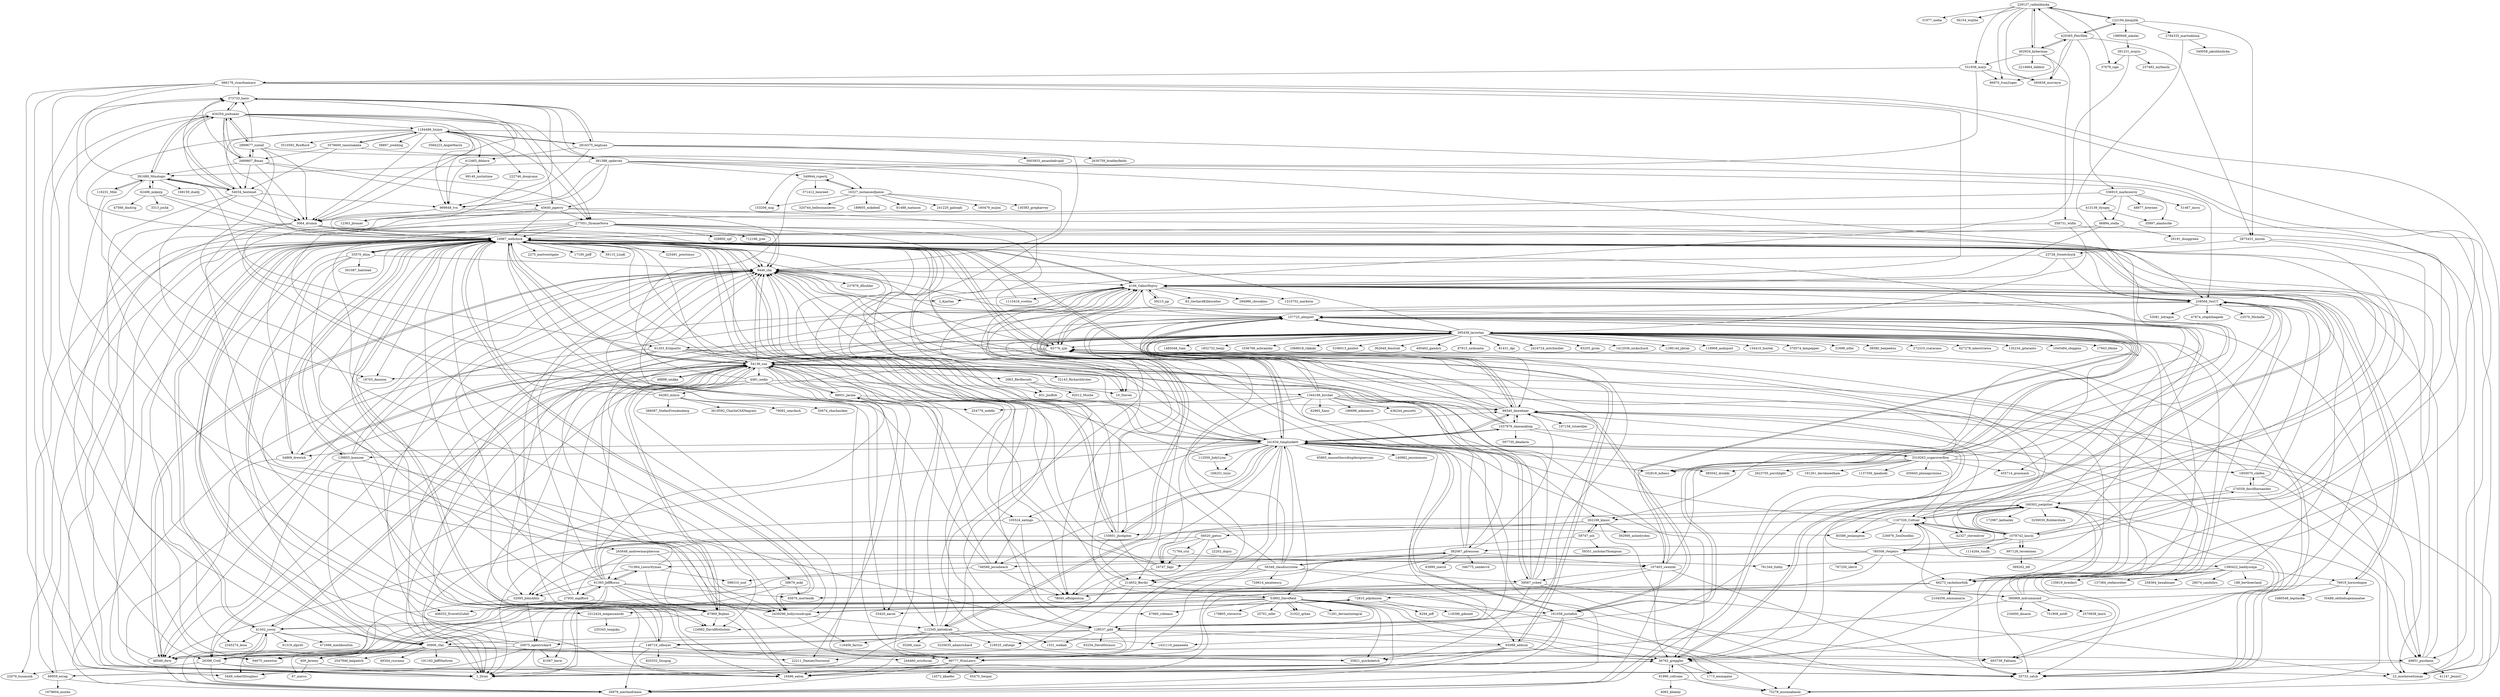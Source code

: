digraph G {
	"229127_radimklaska" -> "31977_meba";
	"229127_radimklaska" -> "56154_wojtha";
	"229127_radimklaska" -> "37679_sign";
	"229127_radimklaska" -> "595658_murrayw";
	"229127_radimklaska" -> "86970_IvanZugec";
	"229127_radimklaska" -> "551936_marji";
	"551936_marji" -> "86970_IvanZugec";
	"551936_marji" -> "153206_mig";
	"551936_marji" -> "595658_murrayw";
	"551936_marji" -> "666176_ricardoamaro";
	"666176_ricardoamaro" -> "1_Dries";
	"666176_ricardoamaro" -> "24967_webchick";
	"24967_webchick" -> "5449_robertDouglass";
	"24967_webchick" -> "9446_chx";
	"9446_chx" -> "4166_GáborHojtsy";
	"4166_GáborHojtsy" -> "59215_pp";
	"59215_pp" -> "4166_GáborHojtsy";
	"4166_GáborHojtsy" -> "258568_YesCT";
	"258568_YesCT" -> "53081_bdragon";
	"258568_YesCT" -> "47874_stephthegeek";
	"258568_YesCT" -> "23570_Michelle";
	"258568_YesCT" -> "36762_greggles";
	"258568_YesCT" -> "65776_xjm";
	"258568_YesCT" -> "4166_GáborHojtsy";
	"258568_YesCT" -> "24967_webchick";
	"258568_YesCT" -> "157725_alexpott";
	"4166_GáborHojtsy" -> "1_Dries";
	"4166_GáborHojtsy" -> "2_Kjartan";
	"4166_GáborHojtsy" -> "10_Steven";
	"4166_GáborHojtsy" -> "23_mosheweitzman";
	"4166_GáborHojtsy" -> "83_GerhardKillesreiter";
	"4166_GáborHojtsy" -> "24967_webchick";
	"4166_GáborHojtsy" -> "1115416_svettes";
	"1115416_svettes" -> "24967_webchick";
	"4166_GáborHojtsy" -> "294986_cbrookins";
	"4166_GáborHojtsy" -> "65776_xjm";
	"65776_xjm" -> "35733_catch";
	"65776_xjm" -> "9446_chx";
	"65776_xjm" -> "124982_DavidRothstein";
	"65776_xjm" -> "1_Dries";
	"65776_xjm" -> "4166_GáborHojtsy";
	"65776_xjm" -> "54136_sun";
	"65776_xjm" -> "24967_webchick";
	"4166_GáborHojtsy" -> "157725_alexpott";
	"157725_alexpott" -> "54136_sun";
	"157725_alexpott" -> "128537_gdd";
	"157725_alexpott" -> "107403_swentel";
	"157725_alexpott" -> "9446_chx";
	"157725_alexpott" -> "99340_dawehner";
	"157725_alexpott" -> "161058_justafish";
	"157725_alexpott" -> "35733_catch";
	"157725_alexpott" -> "395439_larowlan";
	"4166_GáborHojtsy" -> "76919_horncologne";
	"76919_horncologne" -> "5449_robertDouglass";
	"76919_horncologne" -> "35488_ohthehugemanatee";
	"76919_horncologne" -> "4166_GáborHojtsy";
	"76919_horncologne" -> "2480548_legolasbo";
	"4166_GáborHojtsy" -> "124982_DavidRothstein";
	"4166_GáborHojtsy" -> "87969_Bojhan";
	"87969_Bojhan" -> "54136_sun";
	"87969_Bojhan" -> "24967_webchick";
	"87969_Bojhan" -> "35733_catch";
	"87969_Bojhan" -> "41502_yoroy";
	"87969_Bojhan" -> "124982_DavidRothstein";
	"87969_Bojhan" -> "9446_chx";
	"4166_GáborHojtsy" -> "1315752_markwin";
	"4166_GáborHojtsy" -> "78040_effulgentsia";
	"4166_GáborHojtsy" -> "455714_grasmash";
	"9446_chx" -> "1_Dries";
	"9446_chx" -> "10_Steven";
	"9446_chx" -> "2_Kjartan";
	"9446_chx" -> "237876_dlhubler";
	"9446_chx" -> "46549_dww";
	"46549_dww" -> "9446_chx";
	"46549_dww" -> "24967_webchick";
	"46549_dww" -> "26979_merlinofchaos";
	"46549_dww" -> "41502_yoroy";
	"41502_yoroy" -> "54136_sun";
	"41502_yoroy" -> "91319_alpritt";
	"41502_yoroy" -> "24967_webchick";
	"41502_yoroy" -> "46549_dww";
	"41502_yoroy" -> "26979_merlinofchaos";
	"41502_yoroy" -> "2345274_leisa";
	"41502_yoroy" -> "471666_markboulton";
	"41502_yoroy" -> "35733_catch";
	"24967_webchick" -> "10_Steven";
	"24967_webchick" -> "1_Dries";
	"24967_webchick" -> "4166_GáborHojtsy";
	"24967_webchick" -> "18703_Amazon";
	"24967_webchick" -> "23_mosheweitzman";
	"24967_webchick" -> "22079_hunmonk";
	"24967_webchick" -> "35821_quicksketch";
	"24967_webchick" -> "2275_mattwestgate";
	"24967_webchick" -> "17190_jjeff";
	"24967_webchick" -> "59115_LizaK";
	"24967_webchick" -> "65088_addsun";
	"65088_addsun" -> "24967_webchick";
	"65088_addsun" -> "26979_merlinofchaos";
	"65088_addsun" -> "35821_quicksketch";
	"65088_addsun" -> "16496_eaton";
	"65088_addsun" -> "36762_greggles";
	"36762_greggles" -> "1773_emmajane";
	"36762_greggles" -> "91990_coltrane";
	"91990_coltrane" -> "36762_greggles";
	"91990_coltrane" -> "4063_kbahey";
	"91990_coltrane" -> "75278_msonnabaum";
	"36762_greggles" -> "5449_robertDouglass";
	"36762_greggles" -> "1_Dries";
	"36762_greggles" -> "69959_ezrag";
	"69959_ezrag" -> "36762_greggles";
	"69959_ezrag" -> "26979_merlinofchaos";
	"69959_ezrag" -> "1678604_moshe";
	"69959_ezrag" -> "24967_webchick";
	"36762_greggles" -> "23_mosheweitzman";
	"36762_greggles" -> "75278_msonnabaum";
	"36762_greggles" -> "24967_webchick";
	"65088_addsun" -> "46549_dww";
	"24967_webchick" -> "54136_sun";
	"54136_sun" -> "48898_smkka";
	"48898_smkka" -> "54136_sun";
	"48898_smkka" -> "26398_Crell";
	"26398_Crell" -> "26979_merlinofchaos";
	"26398_Crell" -> "1_Dries";
	"26398_Crell" -> "16496_eaton";
	"26398_Crell" -> "22079_hunmonk";
	"54136_sun" -> "10_Steven";
	"54136_sun" -> "1_Dries";
	"54136_sun" -> "22211_DamienTournoud";
	"54136_sun" -> "32143_RichardArcher";
	"54136_sun" -> "46549_dww";
	"54136_sun" -> "35733_catch";
	"54136_sun" -> "87969_Bojhan";
	"54136_sun" -> "41502_yoroy";
	"54136_sun" -> "24967_webchick";
	"54136_sun" -> "9446_chx";
	"54136_sun" -> "39567_yched";
	"39567_yched" -> "23_mosheweitzman";
	"39567_yched" -> "9446_chx";
	"39567_yched" -> "24967_webchick";
	"39567_yched" -> "54136_sun";
	"39567_yched" -> "35733_catch";
	"39567_yched" -> "35821_quicksketch";
	"39567_yched" -> "16496_eaton";
	"39567_yched" -> "78040_effulgentsia";
	"39567_yched" -> "65776_xjm";
	"54136_sun" -> "88931_Jacine";
	"88931_Jacine" -> "54136_sun";
	"88931_Jacine" -> "99340_dawehner";
	"99340_dawehner" -> "26979_merlinofchaos";
	"99340_dawehner" -> "241634_timplunkett";
	"99340_dawehner" -> "9446_chx";
	"99340_dawehner" -> "24967_webchick";
	"99340_dawehner" -> "1037976_damiankloip";
	"99340_dawehner" -> "65776_xjm";
	"99340_dawehner" -> "157725_alexpott";
	"99340_dawehner" -> "35733_catch";
	"99340_dawehner" -> "49851_pwolanin";
	"99340_dawehner" -> "107158_tstoeckler";
	"99340_dawehner" -> "157725_alexpott";
	"99340_dawehner" -> "161058_justafish";
	"88931_Jacine" -> "78040_effulgentsia";
	"88931_Jacine" -> "24967_webchick";
	"54136_sun" -> "18703_Amazon";
	"54136_sun" -> "4481_nedjo";
	"4481_nedjo" -> "64383_mlncn";
	"64383_mlncn" -> "9446_chx";
	"64383_mlncn" -> "24967_webchick";
	"64383_mlncn" -> "50674_chachasikes";
	"64383_mlncn" -> "386087_StefanFreudenberg";
	"64383_mlncn" -> "3619592_CharlieChXNegyesi";
	"64383_mlncn" -> "79082_ceardach";
	"4481_nedjo" -> "112345_kattekrab";
	"112345_kattekrab" -> "24967_webchick";
	"112345_kattekrab" -> "118406_farriss";
	"112345_kattekrab" -> "35266_sime";
	"112345_kattekrab" -> "65776_xjm";
	"112345_kattekrab" -> "218525_cafuego";
	"112345_kattekrab" -> "395439_larowlan";
	"112345_kattekrab" -> "3235635_adamrichard";
	"112345_kattekrab" -> "1431110_pameeela";
	"112345_kattekrab" -> "1_Dries";
	"4481_nedjo" -> "9446_chx";
	"4481_nedjo" -> "409_Jeremy";
	"409_Jeremy" -> "67_marco";
	"409_Jeremy" -> "1_Dries";
	"4481_nedjo" -> "1344166_bircher";
	"1344166_bircher" -> "186696_ademarco";
	"1344166_bircher" -> "436244_pescetti";
	"1344166_bircher" -> "157725_alexpott";
	"1344166_bircher" -> "99340_dawehner";
	"1344166_bircher" -> "382067_pfrenssen";
	"1344166_bircher" -> "62965_Xano";
	"1344166_bircher" -> "65776_xjm";
	"1344166_bircher" -> "16747_fago";
	"1344166_bircher" -> "262198_klausi";
	"1344166_bircher" -> "23_mosheweitzman";
	"1344166_bircher" -> "254778_webflo";
	"54136_sun" -> "34869_drewish";
	"34869_drewish" -> "24967_webchick";
	"34869_drewish" -> "46549_dww";
	"34869_drewish" -> "9446_chx";
	"34869_drewish" -> "54136_sun";
	"54136_sun" -> "33420_aaron";
	"54136_sun" -> "2663_BèrKessels";
	"2663_BèrKessels" -> "831_JonBob";
	"2663_BèrKessels" -> "92012_Moshe";
	"2663_BèrKessels" -> "10_Steven";
	"24967_webchick" -> "124982_DavidRothstein";
	"24967_webchick" -> "35733_catch";
	"24967_webchick" -> "139855_ksenzee";
	"139855_ksenzee" -> "24967_webchick";
	"139855_ksenzee" -> "9446_chx";
	"139855_ksenzee" -> "46549_dww";
	"139855_ksenzee" -> "1_Dries";
	"139855_ksenzee" -> "4166_GáborHojtsy";
	"139855_ksenzee" -> "124982_DavidRothstein";
	"139855_ksenzee" -> "128537_gdd";
	"128537_gdd" -> "24967_webchick";
	"128537_gdd" -> "16496_eaton";
	"128537_gdd" -> "65776_xjm";
	"128537_gdd" -> "20975_agentrickard";
	"20975_agentrickard" -> "46549_dww";
	"20975_agentrickard" -> "1_Dries";
	"20975_agentrickard" -> "16496_eaton";
	"20975_agentrickard" -> "9446_chx";
	"20975_agentrickard" -> "5449_robertDouglass";
	"20975_agentrickard" -> "24967_webchick";
	"20975_agentrickard" -> "81067_becw";
	"128537_gdd" -> "30906_rfay";
	"30906_rfay" -> "24967_webchick";
	"30906_rfay" -> "49851_pwolanin";
	"30906_rfay" -> "49344_rszrama";
	"30906_rfay" -> "22211_DamienTournoud";
	"30906_rfay" -> "409_Jeremy";
	"30906_rfay" -> "693738_Fabianx";
	"30906_rfay" -> "191182_JeffSheltren";
	"30906_rfay" -> "94675_nnewton";
	"30906_rfay" -> "67_marco";
	"30906_rfay" -> "2547946_kalpaitch";
	"128537_gdd" -> "36762_greggles";
	"128537_gdd" -> "1531_walkah";
	"128537_gdd" -> "65088_addsun";
	"128537_gdd" -> "93254_DavidStrauss";
	"128537_gdd" -> "146719_sdboyer";
	"146719_sdboyer" -> "26979_merlinofchaos";
	"146719_sdboyer" -> "26398_Crell";
	"146719_sdboyer" -> "24967_webchick";
	"146719_sdboyer" -> "54136_sun";
	"146719_sdboyer" -> "820332_Snugug";
	"146719_sdboyer" -> "244460_ericduran";
	"146719_sdboyer" -> "99777_WimLeers";
	"146719_sdboyer" -> "94675_nnewton";
	"24967_webchick" -> "87969_Bojhan";
	"24967_webchick" -> "41502_yoroy";
	"24967_webchick" -> "2345274_leisa";
	"24967_webchick" -> "406552_EverettZufelt";
	"24967_webchick" -> "78040_effulgentsia";
	"24967_webchick" -> "30906_rfay";
	"24967_webchick" -> "36762_greggles";
	"24967_webchick" -> "65776_xjm";
	"24967_webchick" -> "33570_eliza";
	"33570_eliza" -> "34869_drewish";
	"33570_eliza" -> "24967_webchick";
	"33570_eliza" -> "301087_halstead";
	"33570_eliza" -> "146719_sdboyer";
	"33570_eliza" -> "30906_rfay";
	"33570_eliza" -> "9446_chx";
	"24967_webchick" -> "2439296_hollyrossdrupal";
	"2439296_hollyrossdrupal" -> "24967_webchick";
	"2439296_hollyrossdrupal" -> "258568_YesCT";
	"2439296_hollyrossdrupal" -> "118406_farriss";
	"2439296_hollyrossdrupal" -> "72810_pdjohnson";
	"72810_pdjohnson" -> "2439296_hollyrossdrupal";
	"72810_pdjohnson" -> "1012424_megansanicki";
	"1012424_megansanicki" -> "235345_tengoku";
	"72810_pdjohnson" -> "118398_gdemet";
	"72810_pdjohnson" -> "8294_jeff";
	"2439296_hollyrossdrupal" -> "112345_kattekrab";
	"24967_webchick" -> "155601_jhodgdon";
	"155601_jhodgdon" -> "24967_webchick";
	"155601_jhodgdon" -> "241634_timplunkett";
	"241634_timplunkett" -> "34869_drewish";
	"241634_timplunkett" -> "65865_masonthecodingdesignercom";
	"241634_timplunkett" -> "112500_JodyLynn";
	"112500_JodyLynn" -> "168251_tizzo";
	"112500_JodyLynn" -> "54136_sun";
	"241634_timplunkett" -> "168251_tizzo";
	"241634_timplunkett" -> "53892_DaveReid";
	"53892_DaveReid" -> "20975_agentrickard";
	"53892_DaveReid" -> "67660_robeano";
	"53892_DaveReid" -> "179805_stevector";
	"53892_DaveReid" -> "81067_becw";
	"53892_DaveReid" -> "128537_gdd";
	"53892_DaveReid" -> "24967_webchick";
	"53892_DaveReid" -> "25701_mfer";
	"53892_DaveReid" -> "16496_eaton";
	"53892_DaveReid" -> "33420_aaron";
	"53892_DaveReid" -> "36762_greggles";
	"53892_DaveReid" -> "30906_rfay";
	"53892_DaveReid" -> "35821_quicksketch";
	"53892_DaveReid" -> "1773_emmajane";
	"53892_DaveReid" -> "31022_qrban";
	"53892_DaveReid" -> "71291_deviantintegral";
	"53892_DaveReid" -> "1_Dries";
	"53892_DaveReid" -> "161058_justafish";
	"53892_DaveReid" -> "31022_qrban";
	"241634_timplunkett" -> "9446_chx";
	"241634_timplunkett" -> "24967_webchick";
	"241634_timplunkett" -> "26979_merlinofchaos";
	"241634_timplunkett" -> "140882_jensimmons";
	"241634_timplunkett" -> "748566_jessebeach";
	"748566_jessebeach" -> "88931_Jacine";
	"748566_jessebeach" -> "24967_webchick";
	"748566_jessebeach" -> "78040_effulgentsia";
	"748566_jessebeach" -> "598310_nod";
	"241634_timplunkett" -> "128537_gdd";
	"241634_timplunkett" -> "155601_jhodgdon";
	"241634_timplunkett" -> "54136_sun";
	"241634_timplunkett" -> "139855_ksenzee";
	"241634_timplunkett" -> "99340_dawehner";
	"241634_timplunkett" -> "65776_xjm";
	"241634_timplunkett" -> "1037976_damiankloip";
	"1037976_damiankloip" -> "26979_merlinofchaos";
	"1037976_damiankloip" -> "9446_chx";
	"1037976_damiankloip" -> "99340_dawehner";
	"1037976_damiankloip" -> "54136_sun";
	"1037976_damiankloip" -> "35733_catch";
	"1037976_damiankloip" -> "157725_alexpott";
	"1037976_damiankloip" -> "241634_timplunkett";
	"1037976_damiankloip" -> "597730_deadarm";
	"241634_timplunkett" -> "36762_greggles";
	"241634_timplunkett" -> "78040_effulgentsia";
	"241634_timplunkett" -> "99777_WimLeers";
	"99777_WimLeers" -> "9446_chx";
	"99777_WimLeers" -> "26979_merlinofchaos";
	"99777_WimLeers" -> "65470_Senpai";
	"99777_WimLeers" -> "14572_kkaefer";
	"99777_WimLeers" -> "54136_sun";
	"99777_WimLeers" -> "1_Dries";
	"99777_WimLeers" -> "16496_eaton";
	"241634_timplunkett" -> "75278_msonnabaum";
	"241634_timplunkett" -> "214652_Berdir";
	"214652_Berdir" -> "9446_chx";
	"214652_Berdir" -> "26398_Crell";
	"214652_Berdir" -> "35733_catch";
	"214652_Berdir" -> "22211_DamienTournoud";
	"214652_Berdir" -> "53892_DaveReid";
	"241634_timplunkett" -> "4166_GáborHojtsy";
	"241634_timplunkett" -> "395439_larowlan";
	"395439_larowlan" -> "2416724_mitchmiller";
	"395439_larowlan" -> "83205_grom";
	"395439_larowlan" -> "1412036_nickschuch";
	"395439_larowlan" -> "1198144_jibran";
	"395439_larowlan" -> "118908_andypost";
	"395439_larowlan" -> "214652_Berdir";
	"395439_larowlan" -> "241634_timplunkett";
	"395439_larowlan" -> "99340_dawehner";
	"395439_larowlan" -> "157725_alexpott";
	"395439_larowlan" -> "112345_kattekrab";
	"395439_larowlan" -> "54136_sun";
	"395439_larowlan" -> "65776_xjm";
	"395439_larowlan" -> "134410_boztek";
	"395439_larowlan" -> "370574_kimpepper";
	"395439_larowlan" -> "31698_xtfer";
	"395439_larowlan" -> "38580_beejeebus";
	"395439_larowlan" -> "761344_fubhy";
	"395439_larowlan" -> "61203_EclipseGc";
	"395439_larowlan" -> "155601_jhodgdon";
	"395439_larowlan" -> "24967_webchick";
	"395439_larowlan" -> "218525_cafuego";
	"395439_larowlan" -> "1431110_pameeela";
	"395439_larowlan" -> "272310_rcaracaus";
	"395439_larowlan" -> "32095_JohnAlbin";
	"395439_larowlan" -> "627278_mkostrzewa";
	"395439_larowlan" -> "135234_jptaranto";
	"395439_larowlan" -> "1045484_cbiggins";
	"395439_larowlan" -> "36762_greggles";
	"395439_larowlan" -> "17943_Heine";
	"395439_larowlan" -> "1485048_Sam";
	"395439_larowlan" -> "1852732_benjy";
	"395439_larowlan" -> "1036766_acbramley";
	"395439_larowlan" -> "1068918_rikkiiki";
	"395439_larowlan" -> "102818_mlhess";
	"395439_larowlan" -> "3106013_pnxbot";
	"395439_larowlan" -> "362649_fenstrat";
	"395439_larowlan" -> "400462_gambry";
	"395439_larowlan" -> "35733_catch";
	"395439_larowlan" -> "87915_nicksanta";
	"395439_larowlan" -> "81431_dpi";
	"241634_timplunkett" -> "161058_justafish";
	"161058_justafish" -> "16496_eaton";
	"161058_justafish" -> "244460_ericduran";
	"161058_justafish" -> "99340_dawehner";
	"161058_justafish" -> "157725_alexpott";
	"161058_justafish" -> "128537_gdd";
	"161058_justafish" -> "241634_timplunkett";
	"161058_justafish" -> "75278_msonnabaum";
	"241634_timplunkett" -> "1_Dries";
	"241634_timplunkett" -> "385042_drnikki";
	"241634_timplunkett" -> "3319263_sugaroverflow";
	"3319263_sugaroverflow" -> "1137356_lpeabody";
	"3319263_sugaroverflow" -> "455714_grasmash";
	"3319263_sugaroverflow" -> "1167326_Cottser";
	"3319263_sugaroverflow" -> "205645_phenaproxima";
	"3319263_sugaroverflow" -> "385042_drnikki";
	"3319263_sugaroverflow" -> "65776_xjm";
	"3319263_sugaroverflow" -> "24967_webchick";
	"3319263_sugaroverflow" -> "102818_mlhess";
	"3319263_sugaroverflow" -> "258568_YesCT";
	"3319263_sugaroverflow" -> "2623705_porchlight";
	"3319263_sugaroverflow" -> "241634_timplunkett";
	"3319263_sugaroverflow" -> "1850070_cilefen";
	"3319263_sugaroverflow" -> "191261_davidneedham";
	"241634_timplunkett" -> "102818_mlhess";
	"241634_timplunkett" -> "105524_eatings";
	"105524_eatings" -> "85586_jenlampton";
	"105524_eatings" -> "748566_jessebeach";
	"105524_eatings" -> "32095_JohnAlbin";
	"105524_eatings" -> "67660_robeano";
	"155601_jhodgdon" -> "214652_Berdir";
	"155601_jhodgdon" -> "9446_chx";
	"155601_jhodgdon" -> "4166_GáborHojtsy";
	"155601_jhodgdon" -> "65088_addsun";
	"155601_jhodgdon" -> "1_Dries";
	"24967_webchick" -> "99777_WimLeers";
	"24967_webchick" -> "325491_prestonso";
	"24967_webchick" -> "105524_eatings";
	"24967_webchick" -> "16496_eaton";
	"666176_ricardoamaro" -> "4166_GáborHojtsy";
	"666176_ricardoamaro" -> "49851_pwolanin";
	"49851_pwolanin" -> "35733_catch";
	"49851_pwolanin" -> "9446_chx";
	"49851_pwolanin" -> "4166_GáborHojtsy";
	"49851_pwolanin" -> "41147_JennyC";
	"666176_ricardoamaro" -> "373733_basic";
	"373733_basic" -> "94675_nnewton";
	"373733_basic" -> "3064_drumm";
	"3064_drumm" -> "1_Dries";
	"3064_drumm" -> "23_mosheweitzman";
	"3064_drumm" -> "94675_nnewton";
	"3064_drumm" -> "36762_greggles";
	"3064_drumm" -> "33420_aaron";
	"3064_drumm" -> "24967_webchick";
	"3064_drumm" -> "831_JonBob";
	"373733_basic" -> "434354_joshuami";
	"434354_joshuami" -> "1_Dries";
	"434354_joshuami" -> "2439296_hollyrossdrupal";
	"434354_joshuami" -> "24967_webchick";
	"434354_joshuami" -> "373733_basic";
	"434354_joshuami" -> "391689_Mixologic";
	"391689_Mixologic" -> "62496_mikeyp";
	"62496_mikeyp" -> "3313_joshk";
	"62496_mikeyp" -> "9446_chx";
	"62496_mikeyp" -> "47566_dmitrig";
	"62496_mikeyp" -> "391689_Mixologic";
	"62496_mikeyp" -> "24967_webchick";
	"391689_Mixologic" -> "168159_duellj";
	"391689_Mixologic" -> "373733_basic";
	"391689_Mixologic" -> "3064_drumm";
	"391689_Mixologic" -> "434354_joshuami";
	"391689_Mixologic" -> "2439296_hollyrossdrupal";
	"391689_Mixologic" -> "254778_webflo";
	"391689_Mixologic" -> "116231_Mile";
	"116231_Mile" -> "30906_rfay";
	"116231_Mile" -> "391689_Mixologic";
	"391689_Mixologic" -> "54034_hestenet";
	"54034_hestenet" -> "3064_drumm";
	"54034_hestenet" -> "373733_basic";
	"54034_hestenet" -> "1012424_megansanicki";
	"54034_hestenet" -> "999848_tvn";
	"54034_hestenet" -> "391689_Mixologic";
	"54034_hestenet" -> "434354_joshuami";
	"54034_hestenet" -> "2439296_hollyrossdrupal";
	"434354_joshuami" -> "2899677_isntall";
	"2899677_isntall" -> "434354_joshuami";
	"2899677_isntall" -> "373733_basic";
	"2899677_isntall" -> "102818_mlhess";
	"2899677_isntall" -> "2439296_hollyrossdrupal";
	"2899677_isntall" -> "2689807_Bman";
	"2689807_Bman" -> "373733_basic";
	"2689807_Bman" -> "391689_Mixologic";
	"2689807_Bman" -> "2899677_isntall";
	"2689807_Bman" -> "45640_japerry";
	"2689807_Bman" -> "277051_DyanneNova";
	"2689807_Bman" -> "54034_hestenet";
	"2689807_Bman" -> "434354_joshuami";
	"2689807_Bman" -> "3064_drumm";
	"2899677_isntall" -> "3064_drumm";
	"434354_joshuami" -> "54034_hestenet";
	"434354_joshuami" -> "1184486_lizzjoy";
	"1184486_lizzjoy" -> "999848_tvn";
	"999848_tvn" -> "24967_webchick";
	"999848_tvn" -> "36762_greggles";
	"999848_tvn" -> "3064_drumm";
	"1184486_lizzjoy" -> "222746_dougvann";
	"222746_dougvann" -> "12363_jbrauer";
	"1184486_lizzjoy" -> "3064_drumm";
	"1184486_lizzjoy" -> "18703_Amazon";
	"1184486_lizzjoy" -> "58897_jredding";
	"1184486_lizzjoy" -> "277051_DyanneNova";
	"277051_DyanneNova" -> "65776_xjm";
	"277051_DyanneNova" -> "241634_timplunkett";
	"277051_DyanneNova" -> "24967_webchick";
	"277051_DyanneNova" -> "258568_YesCT";
	"277051_DyanneNova" -> "2439296_hollyrossdrupal";
	"277051_DyanneNova" -> "328800_spf";
	"277051_DyanneNova" -> "9446_chx";
	"277051_DyanneNova" -> "69959_ezrag";
	"277051_DyanneNova" -> "712186_jyee";
	"277051_DyanneNova" -> "33570_eliza";
	"1184486_lizzjoy" -> "412465_dddave";
	"412465_dddave" -> "999848_tvn";
	"412465_dddave" -> "99149_justintime";
	"1184486_lizzjoy" -> "2816375_leighcan";
	"2816375_leighcan" -> "1184486_lizzjoy";
	"2816375_leighcan" -> "373733_basic";
	"2816375_leighcan" -> "999848_tvn";
	"2816375_leighcan" -> "412465_dddave";
	"2816375_leighcan" -> "2630759_bradleyfields";
	"2816375_leighcan" -> "3003933_amandadrupal";
	"2816375_leighcan" -> "112345_kattekrab";
	"1184486_lizzjoy" -> "66273_rachelnorfolk";
	"66273_rachelnorfolk" -> "160302_joelpittet";
	"66273_rachelnorfolk" -> "65676_mortendk";
	"66273_rachelnorfolk" -> "2104556_emmamaria";
	"66273_rachelnorfolk" -> "258568_YesCT";
	"66273_rachelnorfolk" -> "72810_pdjohnson";
	"66273_rachelnorfolk" -> "65776_xjm";
	"1184486_lizzjoy" -> "3584223_AngieMarsh";
	"1184486_lizzjoy" -> "3576600_tanishakalia";
	"3576600_tanishakalia" -> "54034_hestenet";
	"3576600_tanishakalia" -> "1184486_lizzjoy";
	"3576600_tanishakalia" -> "66273_rachelnorfolk";
	"3576600_tanishakalia" -> "2689807_Bman";
	"1184486_lizzjoy" -> "3510592_RyeBurd";
	"1184486_lizzjoy" -> "54034_hestenet";
	"434354_joshuami" -> "2689807_Bman";
	"434354_joshuami" -> "45640_japerry";
	"45640_japerry" -> "12363_jbrauer";
	"45640_japerry" -> "24967_webchick";
	"45640_japerry" -> "277051_DyanneNova";
	"45640_japerry" -> "61203_EclipseGc";
	"61203_EclipseGc" -> "26979_merlinofchaos";
	"61203_EclipseGc" -> "16496_eaton";
	"61203_EclipseGc" -> "1531_walkah";
	"61203_EclipseGc" -> "128537_gdd";
	"61203_EclipseGc" -> "24967_webchick";
	"61203_EclipseGc" -> "9446_chx";
	"61203_EclipseGc" -> "54136_sun";
	"61203_EclipseGc" -> "75278_msonnabaum";
	"61203_EclipseGc" -> "26398_Crell";
	"45640_japerry" -> "9446_chx";
	"45640_japerry" -> "26398_Crell";
	"45640_japerry" -> "241634_timplunkett";
	"434354_joshuami" -> "277051_DyanneNova";
	"434354_joshuami" -> "381388_opdavies";
	"381388_opdavies" -> "16327_instanceofjamie";
	"16327_instanceofjamie" -> "549944_rupertj";
	"16327_instanceofjamie" -> "81488_matason";
	"16327_instanceofjamie" -> "241220_galooph";
	"16327_instanceofjamie" -> "160479_mcjim";
	"16327_instanceofjamie" -> "153206_mig";
	"16327_instanceofjamie" -> "130383_gregharvey";
	"16327_instanceofjamie" -> "320744_bellesmanieres";
	"16327_instanceofjamie" -> "189605_mikebell";
	"381388_opdavies" -> "549944_rupertj";
	"549944_rupertj" -> "16327_instanceofjamie";
	"549944_rupertj" -> "371412_benreed";
	"549944_rupertj" -> "54136_sun";
	"381388_opdavies" -> "258568_YesCT";
	"381388_opdavies" -> "999848_tvn";
	"381388_opdavies" -> "3064_drumm";
	"381388_opdavies" -> "373733_basic";
	"381388_opdavies" -> "391689_Mixologic";
	"381388_opdavies" -> "45640_japerry";
	"381388_opdavies" -> "9446_chx";
	"434354_joshuami" -> "3064_drumm";
	"434354_joshuami" -> "999848_tvn";
	"373733_basic" -> "2816375_leighcan";
	"373733_basic" -> "999848_tvn";
	"666176_ricardoamaro" -> "5449_robertDouglass";
	"666176_ricardoamaro" -> "23_mosheweitzman";
	"666176_ricardoamaro" -> "30906_rfay";
	"229127_radimklaska" -> "122194_kmajzlik";
	"122194_kmajzlik" -> "1980948_mkolar";
	"1980948_mkolar" -> "391231_mojzis";
	"391231_mojzis" -> "237482_myfamily";
	"391231_mojzis" -> "37679_sign";
	"391231_mojzis" -> "241634_timplunkett";
	"122194_kmajzlik" -> "229127_radimklaska";
	"122194_kmajzlik" -> "420365_PetrIllek";
	"420365_PetrIllek" -> "336910_markconroy";
	"336910_markconroy" -> "66894_stella";
	"66894_stella" -> "29191_douggreen";
	"66894_stella" -> "24967_webchick";
	"66894_stella" -> "4166_GáborHojtsy";
	"336910_markconroy" -> "35997_alanburke";
	"336910_markconroy" -> "51467_incrn";
	"336910_markconroy" -> "413139_tlyngej";
	"413139_tlyngej" -> "58679_mikl";
	"58679_mikl" -> "65676_mortendk";
	"58679_mikl" -> "26398_Crell";
	"413139_tlyngej" -> "66894_stella";
	"413139_tlyngej" -> "35997_alanburke";
	"336910_markconroy" -> "48877_kreynen";
	"336910_markconroy" -> "265648_andrewmacpherson";
	"265648_andrewmacpherson" -> "61393_JeffBurnz";
	"61393_JeffBurnz" -> "9446_chx";
	"61393_JeffBurnz" -> "27930_mgifford";
	"27930_mgifford" -> "24967_webchick";
	"27930_mgifford" -> "54136_sun";
	"27930_mgifford" -> "61393_JeffBurnz";
	"27930_mgifford" -> "87969_Bojhan";
	"27930_mgifford" -> "406552_EverettZufelt";
	"61393_JeffBurnz" -> "87969_Bojhan";
	"61393_JeffBurnz" -> "41502_yoroy";
	"61393_JeffBurnz" -> "54136_sun";
	"61393_JeffBurnz" -> "32095_JohnAlbin";
	"32095_JohnAlbin" -> "20975_agentrickard";
	"32095_JohnAlbin" -> "9446_chx";
	"32095_JohnAlbin" -> "16496_eaton";
	"32095_JohnAlbin" -> "26979_merlinofchaos";
	"32095_JohnAlbin" -> "35821_quicksketch";
	"61393_JeffBurnz" -> "16496_eaton";
	"61393_JeffBurnz" -> "1_Dries";
	"61393_JeffBurnz" -> "24967_webchick";
	"61393_JeffBurnz" -> "65676_mortendk";
	"61393_JeffBurnz" -> "88931_Jacine";
	"61393_JeffBurnz" -> "751964_LewisNyman";
	"751964_LewisNyman" -> "32095_JohnAlbin";
	"751964_LewisNyman" -> "87969_Bojhan";
	"751964_LewisNyman" -> "24967_webchick";
	"751964_LewisNyman" -> "598310_nod";
	"751964_LewisNyman" -> "61393_JeffBurnz";
	"61393_JeffBurnz" -> "360968_mdrummond";
	"360968_mdrummond" -> "65776_xjm";
	"360968_mdrummond" -> "234000_disasm";
	"360968_mdrummond" -> "751908_mtift";
	"360968_mdrummond" -> "395439_larowlan";
	"360968_mdrummond" -> "258568_YesCT";
	"360968_mdrummond" -> "160302_joelpittet";
	"360968_mdrummond" -> "99777_WimLeers";
	"360968_mdrummond" -> "1167326_Cottser";
	"360968_mdrummond" -> "2570938_laurii";
	"61393_JeffBurnz" -> "99777_WimLeers";
	"61393_JeffBurnz" -> "160302_joelpittet";
	"160302_joelpittet" -> "693738_Fabianx";
	"160302_joelpittet" -> "42327_steveoliver";
	"160302_joelpittet" -> "85586_jenlampton";
	"160302_joelpittet" -> "172987_katbailey";
	"160302_joelpittet" -> "1167326_Cottser";
	"160302_joelpittet" -> "75278_msonnabaum";
	"160302_joelpittet" -> "24967_webchick";
	"160302_joelpittet" -> "157725_alexpott";
	"160302_joelpittet" -> "262198_klausi";
	"160302_joelpittet" -> "3259030_Rubberduck";
	"265648_andrewmacpherson" -> "107403_swentel";
	"107403_swentel" -> "54136_sun";
	"107403_swentel" -> "9446_chx";
	"107403_swentel" -> "39567_yched";
	"107403_swentel" -> "157725_alexpott";
	"107403_swentel" -> "26979_merlinofchaos";
	"107403_swentel" -> "78040_effulgentsia";
	"107403_swentel" -> "35733_catch";
	"265648_andrewmacpherson" -> "87969_Bojhan";
	"265648_andrewmacpherson" -> "27930_mgifford";
	"420365_PetrIllek" -> "402924_kyberman";
	"402924_kyberman" -> "595658_murrayw";
	"402924_kyberman" -> "229127_radimklaska";
	"402924_kyberman" -> "420365_PetrIllek";
	"402924_kyberman" -> "2214664_dabbor";
	"402924_kyberman" -> "551936_marji";
	"402924_kyberman" -> "358731_wiifm";
	"358731_wiifm" -> "23_mosheweitzman";
	"358731_wiifm" -> "24967_webchick";
	"358731_wiifm" -> "395439_larowlan";
	"420365_PetrIllek" -> "2875431_mirom";
	"2875431_mirom" -> "1078742_lauriii";
	"1078742_lauriii" -> "1114264_tuutti";
	"1078742_lauriii" -> "780508_rteijeiro";
	"780508_rteijeiro" -> "66273_rachelnorfolk";
	"780508_rteijeiro" -> "1390422_baddysonja";
	"1390422_baddysonja" -> "135619_breidert";
	"1390422_baddysonja" -> "137384_stefanweber";
	"1390422_baddysonja" -> "66273_rachelnorfolk";
	"1390422_baddysonja" -> "4166_GáborHojtsy";
	"1390422_baddysonja" -> "76919_horncologne";
	"1390422_baddysonja" -> "258364_hexabinaer";
	"1390422_baddysonja" -> "28074_sanduhrs";
	"1390422_baddysonja" -> "188_bertboerland";
	"780508_rteijeiro" -> "65676_mortendk";
	"780508_rteijeiro" -> "787250_idevit";
	"780508_rteijeiro" -> "748566_jessebeach";
	"780508_rteijeiro" -> "258568_YesCT";
	"780508_rteijeiro" -> "751964_LewisNyman";
	"780508_rteijeiro" -> "32095_JohnAlbin";
	"780508_rteijeiro" -> "1167326_Cottser";
	"1167326_Cottser" -> "65776_xjm";
	"1167326_Cottser" -> "241634_timplunkett";
	"1167326_Cottser" -> "85586_jenlampton";
	"1167326_Cottser" -> "160302_joelpittet";
	"1167326_Cottser" -> "1078742_lauriii";
	"1167326_Cottser" -> "42327_steveoliver";
	"1167326_Cottser" -> "693738_Fabianx";
	"1167326_Cottser" -> "226976_ZenDoodles";
	"1167326_Cottser" -> "157725_alexpott";
	"1167326_Cottser" -> "155601_jhodgdon";
	"780508_rteijeiro" -> "160302_joelpittet";
	"1078742_lauriii" -> "382067_pfrenssen";
	"382067_pfrenssen" -> "107403_swentel";
	"382067_pfrenssen" -> "157725_alexpott";
	"382067_pfrenssen" -> "214652_Berdir";
	"382067_pfrenssen" -> "99777_WimLeers";
	"382067_pfrenssen" -> "4166_GáborHojtsy";
	"382067_pfrenssen" -> "63999_znerol";
	"382067_pfrenssen" -> "99340_dawehner";
	"382067_pfrenssen" -> "346775_sandervd";
	"382067_pfrenssen" -> "56348_claudiucristea";
	"56348_claudiucristea" -> "99340_dawehner";
	"56348_claudiucristea" -> "9446_chx";
	"56348_claudiucristea" -> "214652_Berdir";
	"56348_claudiucristea" -> "39567_yched";
	"56348_claudiucristea" -> "241634_timplunkett";
	"56348_claudiucristea" -> "26398_Crell";
	"56348_claudiucristea" -> "693738_Fabianx";
	"56348_claudiucristea" -> "729614_amateescu";
	"56348_claudiucristea" -> "99777_WimLeers";
	"56348_claudiucristea" -> "382067_pfrenssen";
	"1078742_lauriii" -> "274559_davidhernandez";
	"274559_davidhernandez" -> "49851_pwolanin";
	"274559_davidhernandez" -> "1850070_cilefen";
	"1850070_cilefen" -> "49851_pwolanin";
	"1850070_cilefen" -> "274559_davidhernandez";
	"1850070_cilefen" -> "258568_YesCT";
	"1850070_cilefen" -> "65776_xjm";
	"274559_davidhernandez" -> "258568_YesCT";
	"274559_davidhernandez" -> "160302_joelpittet";
	"1078742_lauriii" -> "160302_joelpittet";
	"1078742_lauriii" -> "1167326_Cottser";
	"1078742_lauriii" -> "99340_dawehner";
	"1078742_lauriii" -> "65776_xjm";
	"1078742_lauriii" -> "24967_webchick";
	"1078742_lauriii" -> "157725_alexpott";
	"1078742_lauriii" -> "997128_teroelonen";
	"997128_teroelonen" -> "369262_bfr";
	"1078742_lauriii" -> "997128_teroelonen";
	"2875431_mirom" -> "780508_rteijeiro";
	"2875431_mirom" -> "23728_Sweetchuck";
	"23728_Sweetchuck" -> "4166_GáborHojtsy";
	"23728_Sweetchuck" -> "258568_YesCT";
	"23728_Sweetchuck" -> "9446_chx";
	"420365_PetrIllek" -> "86970_IvanZugec";
	"420365_PetrIllek" -> "229127_radimklaska";
	"420365_PetrIllek" -> "595658_murrayw";
	"420365_PetrIllek" -> "122194_kmajzlik";
	"122194_kmajzlik" -> "2784335_martinklima";
	"2784335_martinklima" -> "262198_klausi";
	"262198_klausi" -> "16747_fago";
	"16747_fago" -> "54136_sun";
	"16747_fago" -> "24967_webchick";
	"16747_fago" -> "78040_effulgentsia";
	"262198_klausi" -> "36762_greggles";
	"262198_klausi" -> "56020_jpetso";
	"56020_jpetso" -> "16747_fago";
	"56020_jpetso" -> "71764_criz";
	"71764_criz" -> "16747_fago";
	"71764_criz" -> "761344_fubhy";
	"56020_jpetso" -> "46549_dww";
	"56020_jpetso" -> "22202_dopry";
	"56020_jpetso" -> "146719_sdboyer";
	"262198_klausi" -> "59747_mh";
	"59747_mh" -> "16747_fago";
	"59747_mh" -> "262198_klausi";
	"59747_mh" -> "59351_nicholasThompson";
	"262198_klausi" -> "392906_ashedryden";
	"2784335_martinklima" -> "340058_jakubhnilicka";
	"122194_kmajzlik" -> "2875431_mirom";
	"229127_radimklaska" -> "402924_kyberman";
}
